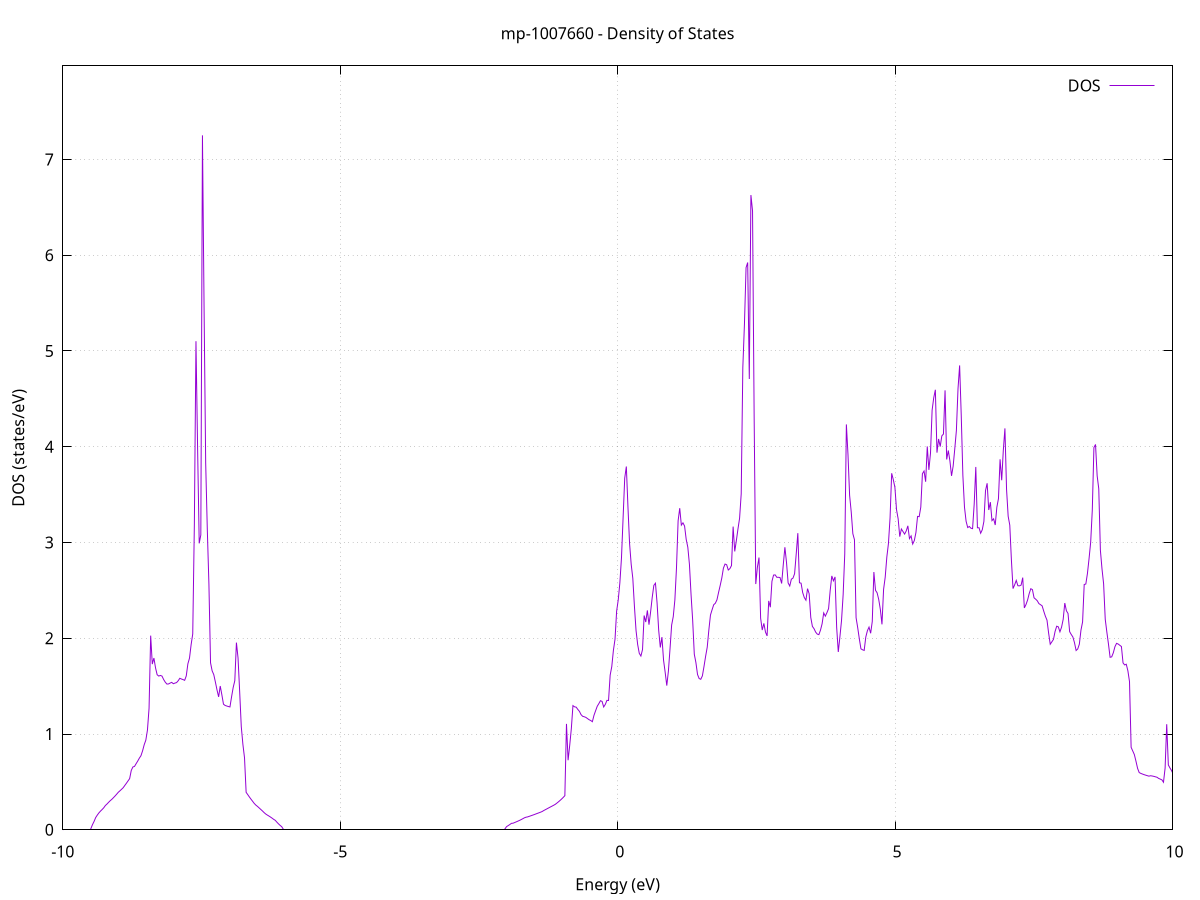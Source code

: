 set title 'mp-1007660 - Density of States'
set xlabel 'Energy (eV)'
set ylabel 'DOS (states/eV)'
set grid
set xrange [-10:10]
set yrange [0:7.977]
set xzeroaxis lt -1
set terminal png size 800,600
set output 'mp-1007660_dos_gnuplot.png'
plot '-' using 1:2 with lines title 'DOS'
-12.119300 0.000000
-12.090200 0.000000
-12.061000 0.000000
-12.031800 0.000000
-12.002700 0.000000
-11.973500 0.000000
-11.944400 0.000000
-11.915200 0.000000
-11.886000 0.000000
-11.856900 0.000000
-11.827700 0.000000
-11.798600 0.000000
-11.769400 0.000000
-11.740300 0.000000
-11.711100 0.000000
-11.681900 0.000000
-11.652800 0.000000
-11.623600 0.000000
-11.594500 0.000000
-11.565300 0.000000
-11.536100 0.000000
-11.507000 0.000000
-11.477800 0.000000
-11.448700 0.000000
-11.419500 0.000000
-11.390300 0.000000
-11.361200 0.000000
-11.332000 0.000000
-11.302900 0.000000
-11.273700 0.000000
-11.244500 0.000000
-11.215400 0.000000
-11.186200 0.000000
-11.157100 0.000000
-11.127900 0.000000
-11.098800 0.000000
-11.069600 0.000000
-11.040400 0.000000
-11.011300 0.000000
-10.982100 0.000000
-10.953000 0.000000
-10.923800 0.000000
-10.894600 0.000000
-10.865500 0.000000
-10.836300 0.000000
-10.807200 0.000000
-10.778000 0.000000
-10.748800 0.000000
-10.719700 0.000000
-10.690500 0.000000
-10.661400 0.000000
-10.632200 0.000000
-10.603000 0.000000
-10.573900 0.000000
-10.544700 0.000000
-10.515600 0.000000
-10.486400 0.000000
-10.457300 0.000000
-10.428100 0.000000
-10.398900 0.000000
-10.369800 0.000000
-10.340600 0.000000
-10.311500 0.000000
-10.282300 0.000000
-10.253100 0.000000
-10.224000 0.000000
-10.194800 0.000000
-10.165700 0.000000
-10.136500 0.000000
-10.107300 0.000000
-10.078200 0.000000
-10.049000 0.000000
-10.019900 0.000000
-9.990700 0.000000
-9.961500 0.000000
-9.932400 0.000000
-9.903200 0.000000
-9.874100 0.000000
-9.844900 0.000000
-9.815700 0.000000
-9.786600 0.000000
-9.757400 0.000000
-9.728300 0.000000
-9.699100 0.000000
-9.670000 0.000000
-9.640800 0.000000
-9.611600 0.000000
-9.582500 0.000000
-9.553300 0.000000
-9.524200 0.000000
-9.495000 0.000000
-9.465800 0.052300
-9.436700 0.086600
-9.407500 0.127300
-9.378400 0.153100
-9.349200 0.176300
-9.320000 0.195100
-9.290900 0.211700
-9.261700 0.229700
-9.232600 0.253300
-9.203400 0.268900
-9.174200 0.286900
-9.145100 0.303800
-9.115900 0.318300
-9.086800 0.335400
-9.057600 0.353000
-9.028500 0.372000
-8.999300 0.391900
-8.970100 0.406900
-8.941000 0.422800
-8.911800 0.439200
-8.882700 0.462800
-8.853500 0.485800
-8.824300 0.510100
-8.795200 0.534300
-8.766000 0.619600
-8.736900 0.655800
-8.707700 0.661500
-8.678500 0.690100
-8.649400 0.717600
-8.620200 0.748200
-8.591100 0.773700
-8.561900 0.824600
-8.532700 0.888400
-8.503600 0.935700
-8.474400 1.040700
-8.445300 1.268900
-8.416100 2.027400
-8.387000 1.729900
-8.357800 1.793300
-8.328600 1.690800
-8.299500 1.618800
-8.270300 1.605100
-8.241200 1.611700
-8.212000 1.604800
-8.182800 1.569400
-8.153700 1.541900
-8.124500 1.522000
-8.095400 1.522400
-8.066200 1.531700
-8.037000 1.539400
-8.007900 1.525300
-7.978700 1.531800
-7.949600 1.536800
-7.920400 1.556100
-7.891200 1.581700
-7.862100 1.574500
-7.832900 1.568300
-7.803800 1.560700
-7.774600 1.606700
-7.745500 1.733100
-7.716300 1.792800
-7.687100 1.933400
-7.658000 2.045200
-7.628800 3.186700
-7.599700 5.102000
-7.570500 3.989200
-7.541300 2.991000
-7.512200 3.079300
-7.483000 7.251500
-7.453900 5.466600
-7.424700 3.828500
-7.395500 3.136600
-7.366400 2.565300
-7.337200 1.743500
-7.308100 1.659300
-7.278900 1.620300
-7.249700 1.542500
-7.220600 1.460400
-7.191400 1.387800
-7.162300 1.500900
-7.133100 1.409300
-7.104000 1.311600
-7.074800 1.298300
-7.045600 1.292500
-7.016500 1.287100
-6.987300 1.282700
-6.958200 1.388200
-6.929000 1.485900
-6.899800 1.557000
-6.870700 1.954500
-6.841500 1.793900
-6.812400 1.444500
-6.783200 1.077300
-6.754000 0.891900
-6.724900 0.751600
-6.695700 0.391100
-6.666600 0.367100
-6.637400 0.342700
-6.608200 0.319600
-6.579100 0.297700
-6.549900 0.275300
-6.520800 0.257700
-6.491600 0.244200
-6.462400 0.228800
-6.433300 0.213300
-6.404100 0.197900
-6.375000 0.181200
-6.345800 0.166100
-6.316700 0.154600
-6.287500 0.144400
-6.258300 0.133500
-6.229200 0.121900
-6.200000 0.109200
-6.170900 0.098900
-6.141700 0.079500
-6.112500 0.061900
-6.083400 0.046100
-6.054200 0.032100
-6.025100 0.000000
-5.995900 0.000000
-5.966700 0.000000
-5.937600 0.000000
-5.908400 0.000000
-5.879300 0.000000
-5.850100 0.000000
-5.820900 0.000000
-5.791800 0.000000
-5.762600 0.000000
-5.733500 0.000000
-5.704300 0.000000
-5.675200 0.000000
-5.646000 0.000000
-5.616800 0.000000
-5.587700 0.000000
-5.558500 0.000000
-5.529400 0.000000
-5.500200 0.000000
-5.471000 0.000000
-5.441900 0.000000
-5.412700 0.000000
-5.383600 0.000000
-5.354400 0.000000
-5.325200 0.000000
-5.296100 0.000000
-5.266900 0.000000
-5.237800 0.000000
-5.208600 0.000000
-5.179400 0.000000
-5.150300 0.000000
-5.121100 0.000000
-5.092000 0.000000
-5.062800 0.000000
-5.033700 0.000000
-5.004500 0.000000
-4.975300 0.000000
-4.946200 0.000000
-4.917000 0.000000
-4.887900 0.000000
-4.858700 0.000000
-4.829500 0.000000
-4.800400 0.000000
-4.771200 0.000000
-4.742100 0.000000
-4.712900 0.000000
-4.683700 0.000000
-4.654600 0.000000
-4.625400 0.000000
-4.596300 0.000000
-4.567100 0.000000
-4.537900 0.000000
-4.508800 0.000000
-4.479600 0.000000
-4.450500 0.000000
-4.421300 0.000000
-4.392200 0.000000
-4.363000 0.000000
-4.333800 0.000000
-4.304700 0.000000
-4.275500 0.000000
-4.246400 0.000000
-4.217200 0.000000
-4.188000 0.000000
-4.158900 0.000000
-4.129700 0.000000
-4.100600 0.000000
-4.071400 0.000000
-4.042200 0.000000
-4.013100 0.000000
-3.983900 0.000000
-3.954800 0.000000
-3.925600 0.000000
-3.896400 0.000000
-3.867300 0.000000
-3.838100 0.000000
-3.809000 0.000000
-3.779800 0.000000
-3.750700 0.000000
-3.721500 0.000000
-3.692300 0.000000
-3.663200 0.000000
-3.634000 0.000000
-3.604900 0.000000
-3.575700 0.000000
-3.546500 0.000000
-3.517400 0.000000
-3.488200 0.000000
-3.459100 0.000000
-3.429900 0.000000
-3.400700 0.000000
-3.371600 0.000000
-3.342400 0.000000
-3.313300 0.000000
-3.284100 0.000000
-3.254900 0.000000
-3.225800 0.000000
-3.196600 0.000000
-3.167500 0.000000
-3.138300 0.000000
-3.109200 0.000000
-3.080000 0.000000
-3.050800 0.000000
-3.021700 0.000000
-2.992500 0.000000
-2.963400 0.000000
-2.934200 0.000000
-2.905000 0.000000
-2.875900 0.000000
-2.846700 0.000000
-2.817600 0.000000
-2.788400 0.000000
-2.759200 0.000000
-2.730100 0.000000
-2.700900 0.000000
-2.671800 0.000000
-2.642600 0.000000
-2.613400 0.000000
-2.584300 0.000000
-2.555100 0.000000
-2.526000 0.000000
-2.496800 0.000000
-2.467600 0.000000
-2.438500 0.000000
-2.409300 0.000000
-2.380200 0.000000
-2.351000 0.000000
-2.321900 0.000000
-2.292700 0.000000
-2.263500 0.000000
-2.234400 0.000000
-2.205200 0.000000
-2.176100 0.000000
-2.146900 0.000000
-2.117700 0.000000
-2.088600 0.000000
-2.059400 0.000000
-2.030300 0.000000
-2.001100 0.033300
-1.971900 0.043700
-1.942800 0.055000
-1.913600 0.067300
-1.884500 0.068700
-1.855300 0.075800
-1.826100 0.083000
-1.797000 0.090400
-1.767800 0.098000
-1.738700 0.106400
-1.709500 0.115500
-1.680400 0.124900
-1.651200 0.131300
-1.622000 0.134500
-1.592900 0.140500
-1.563700 0.146300
-1.534600 0.152300
-1.505400 0.158200
-1.476200 0.164800
-1.447100 0.171100
-1.417900 0.177400
-1.388800 0.183800
-1.359600 0.191000
-1.330400 0.201400
-1.301300 0.210300
-1.272100 0.219300
-1.243000 0.228500
-1.213800 0.237500
-1.184600 0.246300
-1.155500 0.255300
-1.126300 0.264700
-1.097200 0.277600
-1.068000 0.291300
-1.038900 0.305800
-1.009700 0.321400
-0.980500 0.338200
-0.951400 0.356000
-0.922200 1.105800
-0.893100 0.726400
-0.863900 0.881700
-0.834700 1.056000
-0.805600 1.296600
-0.776400 1.283800
-0.747300 1.280400
-0.718100 1.256900
-0.688900 1.236700
-0.659800 1.202500
-0.630600 1.184800
-0.601500 1.180100
-0.572300 1.173300
-0.543100 1.161000
-0.514000 1.149100
-0.484800 1.140900
-0.455700 1.128500
-0.426500 1.195300
-0.397400 1.242700
-0.368200 1.289300
-0.339000 1.317300
-0.309900 1.347900
-0.280700 1.340500
-0.251600 1.282200
-0.222400 1.309200
-0.193200 1.351300
-0.164100 1.349900
-0.134900 1.615000
-0.105800 1.703800
-0.076600 1.872500
-0.047400 1.989500
-0.018300 2.282600
0.010900 2.401500
0.040000 2.578500
0.069200 2.840100
0.098400 3.259100
0.127500 3.672100
0.156700 3.793200
0.185800 3.371400
0.215000 2.989700
0.244100 2.772700
0.273300 2.626200
0.302500 2.333100
0.331600 2.080800
0.360800 1.934700
0.389900 1.842300
0.419100 1.814300
0.448300 1.881700
0.477400 2.237400
0.506600 2.169400
0.535700 2.291000
0.564900 2.141600
0.594100 2.275600
0.623200 2.426900
0.652400 2.552300
0.681500 2.574900
0.710700 2.367900
0.739900 2.081900
0.769000 1.903900
0.798200 2.011900
0.827300 1.771100
0.856500 1.644500
0.885600 1.505500
0.914800 1.657000
0.944000 1.890100
0.973100 2.137600
1.002300 2.225900
1.031400 2.400400
1.060600 2.735500
1.089800 3.226300
1.118900 3.358300
1.148100 3.181400
1.177200 3.205000
1.206400 3.171700
1.235600 3.032500
1.264700 2.950200
1.293900 2.771300
1.323000 2.456400
1.352200 2.186800
1.381400 1.833700
1.410500 1.745700
1.439700 1.621700
1.468800 1.579100
1.498000 1.571400
1.527200 1.607200
1.556300 1.705400
1.585500 1.811300
1.614600 1.906900
1.643800 2.086600
1.672900 2.242400
1.702100 2.297700
1.731300 2.349900
1.760400 2.365300
1.789600 2.401000
1.818700 2.477700
1.847900 2.550800
1.877100 2.629000
1.906200 2.731700
1.935400 2.774800
1.964500 2.767600
1.993700 2.712600
2.022900 2.727200
2.052000 2.759200
2.081200 3.166000
2.110300 2.906500
2.139500 3.020300
2.168700 3.142000
2.197800 3.253700
2.227000 3.508100
2.256100 4.827800
2.285300 5.280200
2.314400 5.870600
2.343600 5.923800
2.372800 4.707200
2.401900 6.628000
2.431100 6.463500
2.460200 4.316100
2.489400 2.565900
2.518600 2.742000
2.547700 2.842800
2.576900 2.209800
2.606000 2.085500
2.635200 2.155500
2.664400 2.064500
2.693500 2.024200
2.722700 2.390100
2.751800 2.324000
2.781000 2.594700
2.810200 2.659800
2.839300 2.661700
2.868500 2.636800
2.897600 2.636700
2.926800 2.633700
2.955900 2.571900
2.985100 2.767300
3.014300 2.950200
3.043400 2.791900
3.072600 2.577400
3.101700 2.545600
3.130900 2.616900
3.160100 2.627900
3.189200 2.674200
3.218400 2.880200
3.247500 3.097600
3.276700 2.579400
3.305900 2.575100
3.335000 2.476700
3.364200 2.424600
3.393300 2.397300
3.422500 2.518000
3.451700 2.464400
3.480800 2.216900
3.510000 2.123800
3.539100 2.100200
3.568300 2.064400
3.597400 2.043500
3.626600 2.037500
3.655800 2.084500
3.684900 2.151300
3.714100 2.264600
3.743200 2.230700
3.772400 2.267500
3.801600 2.309500
3.830700 2.499700
3.859900 2.651000
3.889000 2.599900
3.918200 2.640500
3.947400 2.112600
3.976500 1.856600
4.005700 2.014300
4.034800 2.184900
4.064000 2.453300
4.093200 2.880500
4.122300 4.232700
4.151500 3.917700
4.180600 3.492700
4.209800 3.318600
4.238900 3.092000
4.268100 3.028800
4.297300 2.214900
4.326400 2.111100
4.355600 1.993900
4.384700 1.889600
4.413900 1.879400
4.443100 1.872900
4.472200 2.012400
4.501400 2.079000
4.530500 2.116400
4.559700 2.052000
4.588900 2.174900
4.618000 2.691500
4.647200 2.500800
4.676300 2.474400
4.705500 2.404600
4.734700 2.300200
4.763800 2.144900
4.793000 2.510700
4.822100 2.637400
4.851300 2.847400
4.880400 2.988900
4.909600 3.256700
4.938800 3.722800
4.967900 3.656000
4.997100 3.575100
5.026200 3.342800
5.055400 3.247400
5.084600 3.061100
5.113700 3.140700
5.142900 3.114100
5.172000 3.087700
5.201200 3.120700
5.230400 3.174100
5.259500 3.040700
5.288700 3.068700
5.317800 2.983900
5.347000 3.020400
5.376200 3.104900
5.405300 3.272300
5.434500 3.269500
5.463600 3.369300
5.492800 3.717900
5.522000 3.746300
5.551100 3.634500
5.580300 4.002900
5.609400 3.757800
5.638600 3.933700
5.667700 4.381600
5.696900 4.511100
5.726100 4.594700
5.755200 3.938000
5.784400 4.081000
5.813500 4.001800
5.842700 4.113200
5.871900 4.132500
5.901000 4.588800
5.930200 3.867200
5.959300 3.960600
5.988500 3.851600
6.017700 3.695600
6.046800 3.796900
6.076000 3.977700
6.105100 4.169600
6.134300 4.604900
6.163500 4.849000
6.192600 4.328600
6.221800 3.701900
6.250900 3.369500
6.280100 3.221600
6.309200 3.156100
6.338400 3.167300
6.367600 3.149000
6.396700 3.144500
6.425900 3.399100
6.455000 3.788900
6.484200 3.153500
6.513400 3.153700
6.542500 3.096600
6.571700 3.133000
6.600800 3.220000
6.630000 3.541600
6.659200 3.618300
6.688300 3.339500
6.717500 3.421200
6.746600 3.228500
6.775800 3.247300
6.805000 3.182600
6.834100 3.367700
6.863300 3.457500
6.892400 3.868600
6.921600 3.649800
6.950700 3.961700
6.979900 4.191500
7.009100 3.554800
7.038200 3.274000
7.067400 3.180500
7.096500 2.818800
7.125700 2.518500
7.154900 2.558000
7.184000 2.603700
7.213200 2.548600
7.242300 2.547000
7.271500 2.555000
7.300700 2.633300
7.329800 2.316600
7.359000 2.351200
7.388100 2.399000
7.417300 2.466500
7.446500 2.517400
7.475600 2.507500
7.504800 2.422200
7.533900 2.408200
7.563100 2.391200
7.592200 2.361700
7.621400 2.350500
7.650600 2.338100
7.679700 2.282300
7.708900 2.230100
7.738000 2.189500
7.767200 2.054600
7.796400 1.937600
7.825500 1.962200
7.854700 1.988100
7.883800 2.070900
7.913000 2.125600
7.942200 2.119200
7.971300 2.067100
8.000500 2.115300
8.029600 2.196500
8.058800 2.367500
8.088000 2.287000
8.117100 2.258700
8.146300 2.068900
8.175400 2.039100
8.204600 2.013200
8.233700 1.953500
8.262900 1.872000
8.292100 1.888100
8.321200 1.938100
8.350400 2.084800
8.379500 2.170200
8.408700 2.561500
8.437900 2.566300
8.467000 2.676300
8.496200 2.831800
8.525300 3.002500
8.554500 3.336900
8.583700 3.991400
8.612800 4.023700
8.642000 3.696800
8.671100 3.561300
8.700300 2.919600
8.729500 2.723900
8.758600 2.568300
8.787800 2.198800
8.816900 2.063900
8.846100 1.938900
8.875300 1.801000
8.904400 1.805700
8.933600 1.848500
8.962700 1.912300
8.991900 1.946800
9.021000 1.939700
9.050200 1.926600
9.079400 1.913700
9.108500 1.742800
9.137700 1.721300
9.166800 1.728600
9.196000 1.660000
9.225200 1.547100
9.254300 0.861200
9.283500 0.823100
9.312600 0.784900
9.341800 0.715400
9.371000 0.641000
9.400100 0.597200
9.429300 0.588700
9.458400 0.582000
9.487600 0.575700
9.516800 0.570300
9.545900 0.565000
9.575100 0.560000
9.604200 0.564200
9.633400 0.561600
9.662500 0.558000
9.691700 0.553100
9.720900 0.548500
9.750000 0.536400
9.779200 0.529100
9.808300 0.521500
9.837500 0.496300
9.866700 0.643700
9.895800 1.102400
9.925000 0.676800
9.954100 0.645500
9.983300 0.617900
10.012500 0.580200
10.041600 0.557600
10.070800 0.548700
10.099900 0.540500
10.129100 0.532200
10.158300 0.524000
10.187400 0.523600
10.216600 0.521900
10.245700 0.518200
10.274900 0.511300
10.304000 0.531100
10.333200 0.537600
10.362400 0.561900
10.391500 0.594700
10.420700 0.598300
10.449800 0.610900
10.479000 0.529700
10.508200 0.661400
10.537300 0.768200
10.566500 0.486600
10.595600 0.447600
10.624800 0.427200
10.654000 0.446100
10.683100 0.539900
10.712300 0.538100
10.741400 0.702800
10.770600 0.599400
10.799800 0.630700
10.828900 0.695600
10.858100 0.760500
10.887200 0.889000
10.916400 1.002900
10.945500 1.003000
10.974700 0.872700
11.003900 0.909000
11.033000 0.960300
11.062200 1.037400
11.091300 1.103800
11.120500 1.217500
11.149700 1.302400
11.178800 1.424000
11.208000 1.514900
11.237100 1.602900
11.266300 1.800100
11.295500 2.209700
11.324600 2.070500
11.353800 2.141900
11.382900 2.148100
11.412100 2.207900
11.441300 2.269700
11.470400 2.231800
11.499600 2.263400
11.528700 2.275700
11.557900 2.271100
11.587000 2.282600
11.616200 2.282100
11.645400 2.255600
11.674500 2.231000
11.703700 2.201900
11.732800 2.176000
11.762000 2.147000
11.791200 2.152200
11.820300 2.137500
11.849500 2.149200
11.878600 2.166100
11.907800 2.061200
11.937000 2.063000
11.966100 2.090900
11.995300 2.198900
12.024400 2.188000
12.053600 2.284600
12.082800 2.604600
12.111900 2.952600
12.141100 3.174600
12.170200 2.889900
12.199400 2.533000
12.228500 2.377800
12.257700 2.256100
12.286900 2.250600
12.316000 2.150100
12.345200 2.115900
12.374300 2.159800
12.403500 1.739800
12.432700 1.590900
12.461800 1.406700
12.491000 1.162300
12.520100 1.105500
12.549300 0.877000
12.578500 0.848100
12.607600 0.823200
12.636800 0.796700
12.665900 0.781100
12.695100 0.775500
12.724300 0.772200
12.753400 0.772000
12.782600 0.777300
12.811700 0.784200
12.840900 0.810600
12.870100 0.842600
12.899200 0.882100
12.928400 0.922600
12.957500 0.807600
12.986700 0.718400
13.015800 0.870600
13.045000 1.223400
13.074200 1.090200
13.103300 0.980700
13.132500 0.896900
13.161600 0.794900
13.190800 0.793000
13.220000 0.816600
13.249100 0.845100
13.278300 0.873600
13.307400 0.926100
13.336600 0.921700
13.365800 1.033500
13.394900 0.956100
13.424100 0.955500
13.453200 0.969000
13.482400 0.974600
13.511600 0.987100
13.540700 1.251800
13.569900 0.960800
13.599000 0.946200
13.628200 0.937700
13.657300 0.928300
13.686500 0.917700
13.715700 0.906900
13.744800 0.900400
13.774000 0.897600
13.803100 0.949100
13.832300 0.912300
13.861500 0.915500
13.890600 0.920300
13.919800 0.943300
13.948900 0.952700
13.978100 0.963300
14.007300 0.979800
14.036400 0.958000
14.065600 0.976500
14.094700 0.979900
14.123900 0.989300
14.153100 0.998200
14.182200 1.006600
14.211400 1.015700
14.240500 1.028700
14.269700 1.035600
14.298800 1.045900
14.328000 1.043400
14.357200 1.061700
14.386300 1.057400
14.415500 1.059100
14.444600 1.058100
14.473800 1.076100
14.503000 1.071500
14.532100 1.065100
14.561300 1.341000
14.590400 1.224100
14.619600 1.246700
14.648800 1.286100
14.677900 1.307000
14.707100 1.328500
14.736200 1.354600
14.765400 1.366900
14.794600 1.381600
14.823700 1.416700
14.852900 1.437900
14.882000 1.462600
14.911200 1.489600
14.940300 1.516000
14.969500 1.640600
14.998700 1.565200
15.027800 1.598800
15.057000 1.616100
15.086100 1.693000
15.115300 1.744900
15.144500 1.788400
15.173600 1.818300
15.202800 1.877300
15.231900 1.913000
15.261100 2.186300
15.290300 2.072400
15.319400 2.051400
15.348600 2.038000
15.377700 1.971400
15.406900 2.063600
15.436100 2.121700
15.465200 2.167000
15.494400 2.246200
15.523500 2.249900
15.552700 2.243000
15.581800 2.253900
15.611000 2.417400
15.640200 2.368100
15.669300 2.347200
15.698500 2.342500
15.727600 2.251000
15.756800 2.166500
15.786000 2.070300
15.815100 2.331200
15.844300 1.815000
15.873400 1.646200
15.902600 1.598100
15.931800 1.263800
15.960900 1.118900
15.990100 0.983200
16.019200 0.807400
16.048400 0.627100
16.077600 0.515400
16.106700 0.463600
16.135900 0.419100
16.165000 0.376500
16.194200 0.335700
16.223300 0.306900
16.252500 0.278100
16.281700 0.246400
16.310800 0.187600
16.340000 0.143300
16.369100 0.102000
16.398300 0.072700
16.427500 0.047900
16.456600 0.132500
16.485800 0.167800
16.514900 0.167300
16.544100 0.179700
16.573300 0.208000
16.602400 0.225400
16.631600 0.243300
16.660700 0.263400
16.689900 0.371700
16.719100 0.403600
16.748200 0.434800
16.777400 0.470100
16.806500 0.458300
16.835700 0.513400
16.864900 0.548500
16.894000 0.558200
16.923200 0.575900
16.952300 0.612200
16.981500 0.655200
17.010600 0.696300
17.039800 0.704700
17.069000 0.709500
17.098100 0.684600
17.127300 0.703000
17.156400 0.720200
17.185600 0.744100
17.214800 0.792000
17.243900 0.778400
17.273100 0.772100
17.302200 0.734500
17.331400 0.701900
17.360600 0.647800
17.389700 0.618200
17.418900 0.593900
17.448000 0.571900
17.477200 0.568000
17.506400 0.566200
17.535500 0.568000
17.564700 0.571800
17.593800 0.576800
17.623000 0.582200
17.652100 0.589400
17.681300 0.598400
17.710500 0.608200
17.739600 0.618800
17.768800 0.629900
17.797900 0.641500
17.827100 0.653500
17.856300 0.695900
17.885400 0.763900
17.914600 0.816800
17.943700 0.793600
17.972900 0.759600
18.002100 0.771300
18.031200 0.731200
18.060400 0.727700
18.089500 0.724300
18.118700 0.707500
18.147900 0.699700
18.177000 0.721600
18.206200 0.732400
18.235300 0.737000
18.264500 0.739900
18.293600 0.744800
18.322800 0.744800
18.352000 0.760100
18.381100 0.778700
18.410300 0.798400
18.439400 0.819000
18.468600 1.112500
18.497800 0.905900
18.526900 0.920200
18.556100 0.931400
18.585200 0.920800
18.614400 0.927100
18.643600 0.943200
18.672700 1.026600
18.701900 1.043100
18.731000 1.056000
18.760200 1.066200
18.789400 1.082300
18.818500 1.092100
18.847700 1.091200
18.876800 1.055900
18.906000 1.047100
18.935100 1.023900
18.964300 1.007400
18.993500 0.991800
19.022600 0.977500
19.051800 0.967400
19.080900 0.993600
19.110100 1.002200
19.139300 1.010800
19.168400 1.018100
19.197600 1.027400
19.226700 1.021600
19.255900 1.025400
19.285100 1.033900
19.314200 1.086500
19.343400 1.101800
19.372500 1.118100
19.401700 1.132900
19.430900 1.151900
19.460000 1.165400
19.489200 1.211300
19.518300 1.225100
19.547500 1.248500
19.576600 1.244100
19.605800 1.266000
19.635000 1.285600
19.664100 1.312300
19.693300 1.369500
19.722400 1.432900
19.751600 1.472900
19.780800 1.481800
19.809900 1.487600
19.839100 1.556900
19.868200 1.572900
19.897400 1.532700
19.926600 1.552500
19.955700 1.549400
19.984900 1.579100
20.014000 1.546700
20.043200 1.517300
20.072400 1.511200
20.101500 1.500100
20.130700 1.542000
20.159800 1.552900
20.189000 1.553900
20.218100 1.543100
20.247300 1.562800
20.276500 1.657200
20.305600 1.722300
20.334800 1.770400
20.363900 1.702600
20.393100 1.643700
20.422300 1.680000
20.451400 1.732700
20.480600 1.786800
20.509700 1.703500
20.538900 1.662800
20.568100 1.749800
20.597200 1.723600
20.626400 1.890500
20.655500 1.785200
20.684700 1.780800
20.713900 1.771700
20.743000 1.784500
20.772200 1.924700
20.801300 1.708200
20.830500 1.732500
20.859700 1.758100
20.888800 1.747600
20.918000 1.647100
20.947100 1.506400
20.976300 1.415300
21.005400 1.425000
21.034600 1.390900
21.063800 1.404000
21.092900 1.409500
21.122100 1.407900
21.151200 1.396200
21.180400 1.384000
21.209600 1.388000
21.238700 1.426100
21.267900 1.431600
21.297000 1.407600
21.326200 1.439300
21.355400 1.476400
21.384500 1.594600
21.413700 1.651800
21.442800 1.714200
21.472000 1.553200
21.501200 1.470100
21.530300 1.383400
21.559500 1.359200
21.588600 1.311100
21.617800 1.257100
21.646900 1.209400
21.676100 1.181700
21.705300 1.179200
21.734400 1.174600
21.763600 1.171600
21.792700 1.202400
21.821900 1.294500
21.851100 1.312000
21.880200 1.337000
21.909400 1.362900
21.938500 1.380800
21.967700 1.421200
21.996900 1.491300
22.026000 1.620600
22.055200 1.680100
22.084300 1.746100
22.113500 1.953500
22.142700 1.800300
22.171800 1.952600
22.201000 2.147200
22.230100 2.082600
22.259300 2.058600
22.288400 2.048800
22.317600 2.014500
22.346800 1.969600
22.375900 1.917400
22.405100 1.886800
22.434200 1.893600
22.463400 1.922500
22.492600 1.916800
22.521700 1.878500
22.550900 1.861000
22.580000 1.995900
22.609200 2.117000
22.638400 2.039100
22.667500 1.818100
22.696700 1.727100
22.725800 1.581700
22.755000 1.500100
22.784200 1.400000
22.813300 1.343500
22.842500 1.330000
22.871600 1.030700
22.900800 0.934900
22.929900 0.858800
22.959100 0.770200
22.988300 0.695400
23.017400 0.671600
23.046600 0.671500
23.075700 0.685000
23.104900 0.724600
23.134100 0.761300
23.163200 0.796300
23.192400 0.769700
23.221500 0.788800
23.250700 0.816700
23.279900 0.858000
23.309000 0.860900
23.338200 0.858100
23.367300 0.866600
23.396500 0.965800
23.425700 0.955400
23.454800 0.867300
23.484000 0.938300
23.513100 1.119000
23.542300 1.149500
23.571400 1.173800
23.600600 1.210000
23.629800 1.230800
23.658900 1.288400
23.688100 1.372700
23.717200 1.409700
23.746400 1.488300
23.775600 1.625100
23.804700 1.524000
23.833900 1.579000
23.863000 1.668100
23.892200 1.770600
23.921400 1.979400
23.950500 2.194000
23.979700 2.019200
24.008800 1.770400
24.038000 1.750800
24.067200 1.790800
24.096300 1.861300
24.125500 1.943700
24.154600 2.023600
24.183800 2.048000
24.213000 2.127700
24.242100 2.144900
24.271300 2.153400
24.300400 2.135400
24.329600 2.130500
24.358700 2.114300
24.387900 2.092900
24.417100 2.050300
24.446200 2.058500
24.475400 2.057600
24.504500 2.083300
24.533700 2.174200
24.562900 2.907100
24.592000 2.133900
24.621200 2.141400
24.650300 2.128900
24.679500 2.171100
24.708700 2.159300
24.737800 2.321400
24.767000 2.083800
24.796100 1.307800
24.825300 1.203300
24.854500 1.467500
24.883600 1.603400
24.912800 1.764600
24.941900 1.944400
24.971100 2.193900
25.000200 2.240000
25.029400 2.063100
25.058600 2.006300
25.087700 2.090300
25.116900 2.185800
25.146000 2.240500
25.175200 2.170500
25.204400 2.140200
25.233500 2.186800
25.262700 2.288500
25.291800 2.673500
25.321000 2.516000
25.350200 2.588900
25.379300 2.693500
25.408500 2.778100
25.437600 2.905900
25.466800 2.940900
25.496000 3.053900
25.525100 3.093100
25.554300 2.905300
25.583400 2.937200
25.612600 2.947500
25.641700 2.837900
25.670900 2.840000
25.700100 2.796400
25.729200 2.808600
25.758400 2.777000
25.787500 2.834900
25.816700 2.900500
25.845900 2.937600
25.875000 3.017900
25.904200 2.936200
25.933300 2.996100
25.962500 3.170700
25.991700 3.383700
26.020800 3.659500
26.050000 3.644700
26.079100 3.867200
26.108300 3.202200
26.137500 2.807700
26.166600 2.570300
26.195800 2.366000
26.224900 2.749600
26.254100 2.040400
26.283200 1.905800
26.312400 1.684600
26.341600 1.660200
26.370700 1.618400
26.399900 1.578700
26.429000 1.540300
26.458200 1.492100
26.487400 1.475500
26.516500 1.414600
26.545700 1.435300
26.574800 1.433400
26.604000 1.441600
26.633200 1.455600
26.662300 1.465100
26.691500 1.521300
26.720600 1.569000
26.749800 1.620100
26.779000 1.684800
26.808100 1.763900
26.837300 1.899100
26.866400 1.953000
26.895600 2.134100
26.924700 2.346300
26.953900 2.018300
26.983100 1.925400
27.012200 1.887500
27.041400 1.879800
27.070500 2.024500
27.099700 1.723200
27.128900 1.683100
27.158000 1.646200
27.187200 1.506600
27.216300 1.470800
27.245500 1.435600
27.274700 1.410500
27.303800 1.391500
27.333000 1.388500
27.362100 1.403700
27.391300 1.453100
27.420500 1.466200
27.449600 1.506100
27.478800 1.513000
27.507900 1.507200
27.537100 1.479700
27.566200 1.457500
27.595400 1.419200
27.624600 1.375200
27.653700 1.308500
27.682900 1.226000
27.712000 1.155600
27.741200 1.113600
27.770400 1.045200
27.799500 0.987500
27.828700 0.931700
27.857800 0.910800
27.887000 0.927400
27.916200 0.912000
27.945300 0.909700
27.974500 0.854300
28.003600 0.843500
28.032800 0.834300
28.062000 0.869400
28.091100 0.876900
28.120300 0.879100
28.149400 0.865200
28.178600 0.931100
28.207800 1.031800
28.236900 1.223500
28.266100 1.215800
28.295200 1.224700
28.324400 1.233300
28.353500 1.234900
28.382700 1.202900
28.411900 1.223800
28.441000 1.245600
28.470200 1.280100
28.499300 1.371900
28.528500 1.340400
28.557700 1.321200
28.586800 1.292500
28.616000 1.264600
28.645100 1.220900
28.674300 1.298300
28.703500 1.397400
28.732600 2.490700
28.761800 2.040700
28.790900 1.809700
28.820100 1.785000
28.849300 1.790300
28.878400 1.796900
28.907600 1.766800
28.936700 1.758100
28.965900 1.778900
28.995000 1.823500
29.024200 1.819500
29.053400 1.832900
29.082500 1.837000
29.111700 2.013100
29.140800 1.803500
29.170000 1.793200
29.199200 1.782700
29.228300 1.813200
29.257500 2.434800
29.286600 1.967000
29.315800 2.023000
29.345000 2.045100
29.374100 2.057700
29.403300 2.041800
29.432400 2.019400
29.461600 1.995100
29.490800 1.933900
29.519900 1.906000
29.549100 1.898600
29.578200 1.866700
29.607400 1.843800
29.636500 1.822400
29.665700 1.797700
29.694900 1.773000
29.724000 1.762100
29.753200 1.755900
29.782300 1.789900
29.811500 1.690500
29.840700 1.628700
29.869800 1.536600
29.899000 1.502200
29.928100 1.420300
29.957300 1.381800
29.986500 1.357100
30.015600 1.357800
30.044800 1.344400
30.073900 1.345700
30.103100 1.371300
30.132300 1.398100
30.161400 1.371300
30.190600 1.442500
30.219700 1.536200
30.248900 1.560100
30.278000 1.622200
30.307200 1.617300
30.336400 1.559300
30.365500 1.694100
30.394700 1.601300
30.423800 1.480600
30.453000 1.351700
30.482200 1.290900
30.511300 1.269800
30.540500 1.228000
30.569600 1.239500
30.598800 1.311500
30.628000 1.419300
30.657100 1.490600
30.686300 1.576300
30.715400 1.718500
30.744600 1.872900
30.773800 2.130000
30.802900 2.274600
30.832100 2.364900
30.861200 2.587300
30.890400 2.385400
30.919500 2.481200
30.948700 2.383700
30.977900 2.239300
31.007000 1.928200
31.036200 1.590500
31.065300 1.390200
31.094500 1.321100
31.123700 1.240300
31.152800 1.196300
31.182000 1.151400
31.211100 1.105300
31.240300 1.102700
31.269500 1.097400
31.298600 1.073500
31.327800 1.078700
31.356900 1.060200
31.386100 1.039800
31.415300 1.023000
31.444400 1.005900
31.473600 0.989300
31.502700 0.963900
31.531900 0.943100
31.561000 0.926100
31.590200 0.916200
31.619400 0.887300
31.648500 0.889600
31.677700 0.913500
31.706800 0.944300
31.736000 1.043900
31.765200 1.053100
31.794300 0.975100
31.823500 0.977400
31.852600 0.937800
31.881800 0.943100
31.911000 0.961200
31.940100 1.001700
31.969300 0.992400
31.998400 1.007200
32.027600 1.114000
32.056800 1.183700
32.085900 1.225600
32.115100 1.234400
32.144200 1.255600
32.173400 1.275000
32.202600 1.304900
32.231700 1.302600
32.260900 1.236500
32.290000 1.273000
32.319200 1.269100
32.348300 1.245100
32.377500 1.242300
32.406700 1.227000
32.435800 1.209600
32.465000 1.193000
32.494100 1.169100
32.523300 1.146400
32.552500 1.128000
32.581600 1.239400
32.610800 1.049000
32.639900 1.005600
32.669100 0.982100
32.698300 0.958000
32.727400 0.932900
32.756600 0.905600
32.785700 0.832900
32.814900 0.796700
32.844100 0.809400
32.873200 0.784400
32.902400 0.787200
32.931500 0.769900
32.960700 0.673000
32.989800 0.657100
33.019000 0.621500
33.048200 0.643200
33.077300 0.617200
33.106500 0.662200
33.135600 0.694700
33.164800 0.730400
33.194000 0.766300
33.223100 0.804100
33.252300 0.867300
33.281400 0.923300
33.310600 0.962500
33.339800 1.129000
33.368900 1.252100
33.398100 1.338900
33.427200 1.409800
33.456400 1.452300
33.485600 1.477800
33.514700 1.394500
33.543900 1.346700
33.573000 1.299200
33.602200 1.284500
33.631300 1.267000
33.660500 1.249200
33.689700 1.248900
33.718800 1.255200
33.748000 2.092600
33.777100 1.328300
33.806300 1.332700
33.835500 1.271300
33.864600 1.180000
33.893800 1.090400
33.922900 1.064000
33.952100 1.073000
33.981300 1.091000
34.010400 1.138600
34.039600 1.152500
34.068700 1.173700
34.097900 1.202100
34.127100 1.300600
34.156200 1.401100
34.185400 1.457200
34.214500 1.483600
34.243700 1.522400
34.272800 1.511500
34.302000 1.543200
34.331200 1.569400
34.360300 1.580100
34.389500 1.578100
34.418600 1.607900
34.447800 1.568400
34.477000 1.605500
34.506100 1.698600
34.535300 1.709600
34.564400 1.721100
34.593600 1.772600
34.622800 1.803400
34.651900 1.837100
34.681100 1.866600
34.710200 1.897600
34.739400 1.933600
34.768600 1.996700
34.797700 2.093000
34.826900 2.143400
34.856000 2.173500
34.885200 2.190100
34.914300 2.182400
34.943500 2.125900
34.972700 2.037000
35.001800 2.103600
35.031000 2.191700
35.060100 2.210900
35.089300 2.199400
35.118500 2.231400
35.147600 2.258900
35.176800 2.285000
35.205900 2.305900
35.235100 2.319900
35.264300 2.330100
35.293400 2.481900
35.322600 2.326100
35.351700 2.239800
35.380900 2.193200
35.410100 2.204400
35.439200 2.284600
35.468400 2.370200
35.497500 2.356900
35.526700 2.428200
35.555900 2.355900
35.585000 2.449100
35.614200 2.557200
35.643300 2.579100
35.672500 2.568300
35.701600 2.527600
35.730800 2.570000
35.760000 2.483800
35.789100 2.396900
35.818300 2.331000
35.847400 2.286100
35.876600 2.258300
35.905800 2.198500
35.934900 2.074800
35.964100 1.985700
35.993200 1.988200
36.022400 1.978700
36.051600 1.904900
36.080700 1.764700
36.109900 1.691700
36.139000 1.654200
36.168200 1.653300
36.197400 1.663900
36.226500 1.685800
36.255700 1.974100
36.284800 2.016900
36.314000 1.972700
36.343100 1.951900
36.372300 2.319400
36.401500 2.128700
36.430600 2.259700
36.459800 2.237000
36.488900 2.186400
36.518100 2.047900
36.547300 2.021500
36.576400 1.974800
36.605600 2.185400
36.634700 2.100400
36.663900 2.288700
36.693100 2.293700
36.722200 2.386500
36.751400 2.435600
36.780500 2.546300
36.809700 2.583200
36.838900 2.780700
36.868000 2.805600
36.897200 2.835900
36.926300 2.851300
36.955500 2.826600
36.984600 2.818700
37.013800 2.680800
37.043000 2.776600
37.072100 2.757700
37.101300 2.818200
37.130400 2.804700
37.159600 2.795200
37.188800 2.749200
37.217900 2.613000
37.247100 2.449000
37.276200 2.451500
37.305400 2.462200
37.334600 2.619900
37.363700 2.477500
37.392900 2.515600
37.422000 2.693800
37.451200 2.623700
37.480400 2.608800
37.509500 2.599800
37.538700 2.647600
37.567800 2.577000
37.597000 2.515700
37.626100 2.471100
37.655300 2.404800
37.684500 2.259500
37.713600 2.226500
37.742800 2.222100
37.771900 2.214500
37.801100 2.251600
37.830300 2.218200
37.859400 2.162100
37.888600 2.164600
37.917700 2.159800
37.946900 2.196000
37.976100 2.217400
38.005200 2.230600
38.034400 2.331700
38.063500 2.555700
38.092700 2.632700
38.121900 2.400600
38.151000 2.478600
38.180200 2.536700
38.209300 2.521300
38.238500 2.519800
38.267600 2.511400
38.296800 2.413400
38.326000 2.430400
38.355100 2.398600
38.384300 2.452500
38.413400 2.726900
38.442600 2.847100
38.471800 2.981700
38.500900 2.843200
38.530100 2.837400
38.559200 2.838100
38.588400 2.844500
38.617600 3.059700
38.646700 2.821900
38.675900 2.839500
38.705000 2.549100
38.734200 2.442700
38.763400 2.403300
38.792500 2.392600
38.821700 2.458500
38.850800 2.505500
38.880000 2.538200
38.909100 2.526500
38.938300 2.668100
38.967500 2.699200
38.996600 2.779300
39.025800 2.945500
39.054900 2.992500
39.084100 3.111800
39.113300 3.309800
39.142400 3.563300
39.171600 3.857200
39.200700 4.275900
39.229900 4.489000
39.259100 4.541200
39.288200 4.705100
39.317400 4.973200
39.346500 5.351800
39.375700 5.587800
39.404900 5.786900
39.434000 6.632300
39.463200 7.147500
39.492300 7.432400
39.521500 9.187500
39.550700 14.779600
39.579800 11.167900
39.609000 11.908900
39.638100 18.855300
39.667300 24.843900
39.696400 22.707000
39.725600 22.547800
39.754800 18.275000
39.783900 17.725200
39.813100 14.461100
39.842200 12.848200
39.871400 10.311700
39.900600 9.771500
39.929700 9.728600
39.958900 9.569600
39.988000 9.932700
40.017200 10.164100
40.046400 9.440400
40.075500 9.007900
40.104700 11.971900
40.133800 22.751600
40.163000 20.640600
40.192200 11.862500
40.221300 8.942900
40.250500 8.227800
40.279600 7.329300
40.308800 7.602100
40.337900 5.725600
40.367100 6.016300
40.396300 6.033100
40.425400 6.270800
40.454600 5.497800
40.483700 4.127900
40.512900 3.541100
40.542100 3.152800
40.571200 2.823400
40.600400 2.531600
40.629500 2.328500
40.658700 2.156800
40.687900 2.048600
40.717000 1.988200
40.746200 1.936300
40.775300 1.961900
40.804500 1.935600
40.833700 1.948800
40.862800 1.960900
40.892000 2.093000
40.921100 2.084100
40.950300 2.124500
40.979400 2.086800
41.008600 2.041800
41.037800 2.075400
41.066900 2.115400
41.096100 2.060000
41.125200 2.270500
41.154400 2.300200
41.183600 2.268100
41.212700 2.362500
41.241900 2.403600
41.271000 2.383100
41.300200 2.387900
41.329400 2.395400
41.358500 2.421800
41.387700 2.417300
41.416800 2.505300
41.446000 2.746600
41.475200 2.688000
41.504300 2.637900
41.533500 2.593900
41.562600 2.570700
41.591800 2.548400
41.620900 2.463400
41.650100 2.346100
41.679300 2.430700
41.708400 2.277900
41.737600 2.233900
41.766700 2.217000
41.795900 2.222600
41.825100 2.234600
41.854200 2.244500
41.883400 2.320000
41.912500 2.396800
41.941700 2.460300
41.970900 2.484800
42.000000 2.451700
42.029200 2.585100
42.058300 2.654100
42.087500 2.665400
42.116700 2.353100
42.145800 2.054800
42.175000 1.858700
42.204100 1.813000
42.233300 1.821600
42.262400 1.772900
42.291600 1.845500
42.320800 1.838600
42.349900 1.812400
42.379100 1.890600
42.408200 1.910100
42.437400 1.934700
42.466600 1.913600
42.495700 1.935200
42.524900 2.087900
42.554000 2.172600
42.583200 1.937500
42.612400 1.693800
42.641500 1.565300
42.670700 1.527100
42.699800 1.221100
42.729000 0.956100
42.758200 0.808800
42.787300 0.692700
42.816500 0.585300
42.845600 0.483400
42.874800 0.442500
42.903900 0.459900
42.933100 0.366800
42.962300 0.335500
42.991400 0.306900
43.020600 0.281000
43.049700 0.267600
43.078900 0.341500
43.108100 0.247100
43.137200 0.233600
43.166400 0.203300
43.195500 0.195200
43.224700 0.187600
43.253900 0.180400
43.283000 0.173800
43.312200 0.241000
43.341300 0.271400
43.370500 0.141300
43.399700 0.089800
43.428800 0.072100
43.458000 0.056400
43.487100 0.042700
43.516300 0.030900
43.545500 0.021200
43.574600 0.000000
43.603800 0.000000
43.632900 0.000000
43.662100 0.000000
43.691200 0.000000
43.720400 0.000000
43.749600 0.000000
43.778700 0.000000
43.807900 0.000000
43.837000 0.000000
43.866200 0.000000
43.895400 0.000000
43.924500 0.000000
43.953700 0.000000
43.982800 0.000000
44.012000 0.000000
44.041200 0.000000
44.070300 0.000000
44.099500 0.000000
44.128600 0.000000
44.157800 0.000000
44.187000 0.000000
44.216100 0.000000
44.245300 0.000000
44.274400 0.000000
44.303600 0.000000
44.332700 0.000000
44.361900 0.000000
44.391100 0.000000
44.420200 0.000000
44.449400 0.000000
44.478500 0.000000
44.507700 0.000000
44.536900 0.000000
44.566000 0.000000
44.595200 0.000000
44.624300 0.000000
44.653500 0.000000
44.682700 0.000000
44.711800 0.000000
44.741000 0.000000
44.770100 0.000000
44.799300 0.000000
44.828500 0.000000
44.857600 0.000000
44.886800 0.000000
44.915900 0.000000
44.945100 0.000000
44.974200 0.000000
45.003400 0.000000
45.032600 0.000000
45.061700 0.000000
45.090900 0.000000
45.120000 0.000000
45.149200 0.000000
45.178400 0.000000
45.207500 0.000000
45.236700 0.000000
45.265800 0.000000
45.295000 0.000000
45.324200 0.000000
45.353300 0.000000
45.382500 0.000000
45.411600 0.000000
45.440800 0.000000
45.470000 0.000000
45.499100 0.000000
45.528300 0.000000
45.557400 0.000000
45.586600 0.000000
45.615700 0.000000
45.644900 0.000000
45.674100 0.000000
45.703200 0.000000
45.732400 0.000000
45.761500 0.000000
45.790700 0.000000
45.819900 0.000000
45.849000 0.000000
45.878200 0.000000
45.907300 0.000000
45.936500 0.000000
45.965700 0.000000
45.994800 0.000000
46.024000 0.000000
46.053100 0.000000
46.082300 0.000000
46.111500 0.000000
46.140600 0.000000
46.169800 0.000000
46.198900 0.000000
e
